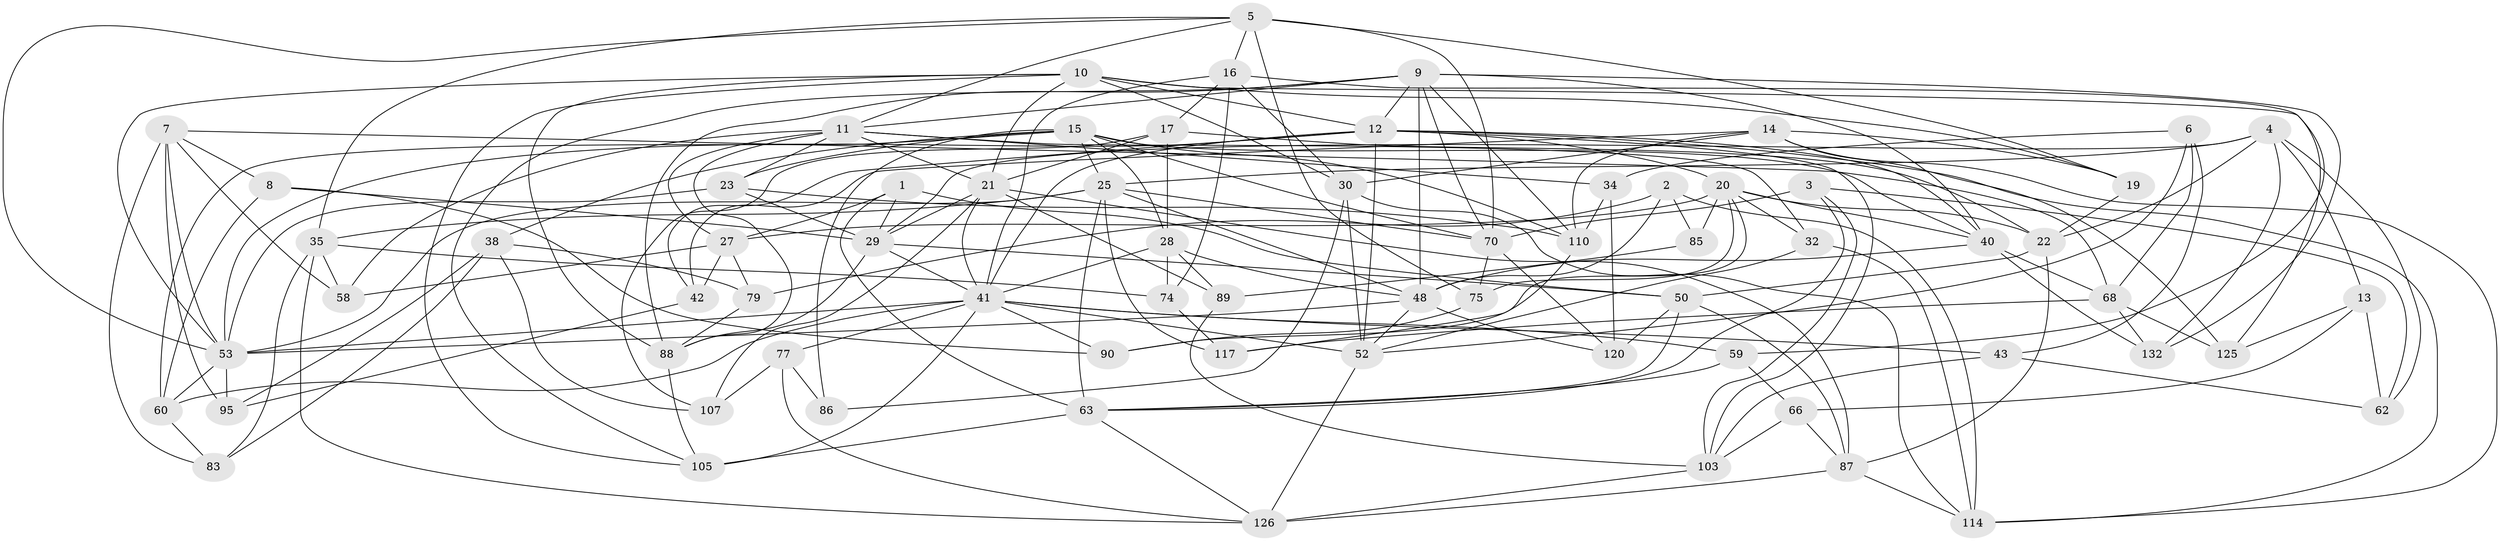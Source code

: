 // original degree distribution, {4: 1.0}
// Generated by graph-tools (version 1.1) at 2025/16/03/09/25 04:16:41]
// undirected, 69 vertices, 194 edges
graph export_dot {
graph [start="1"]
  node [color=gray90,style=filled];
  1;
  2;
  3;
  4 [super="+47"];
  5 [super="+138+115"];
  6;
  7 [super="+18"];
  8;
  9 [super="+111+26"];
  10 [super="+112+24"];
  11 [super="+97+91"];
  12 [super="+73+93+96"];
  13;
  14 [super="+51"];
  15 [super="+56+54"];
  16 [super="+33"];
  17 [super="+104"];
  19;
  20 [super="+46"];
  21 [super="+81"];
  22 [super="+78+123"];
  23 [super="+31"];
  25 [super="+37"];
  27 [super="+92"];
  28 [super="+80"];
  29 [super="+36+71"];
  30 [super="+134"];
  32;
  34;
  35 [super="+65"];
  38 [super="+39"];
  40 [super="+99"];
  41 [super="+129+45"];
  42;
  43;
  48 [super="+49+67+61"];
  50 [super="+119"];
  52 [super="+128+72"];
  53 [super="+76+55"];
  58;
  59;
  60 [super="+139"];
  62;
  63 [super="+64+130"];
  66;
  68 [super="+98"];
  70 [super="+116"];
  74;
  75;
  77;
  79;
  83;
  85;
  86;
  87 [super="+94"];
  88 [super="+109"];
  89;
  90;
  95;
  103 [super="+131"];
  105 [super="+106"];
  107;
  110 [super="+122"];
  114 [super="+118"];
  117;
  120;
  125;
  126 [super="+127"];
  132;
  1 -- 63;
  1 -- 27;
  1 -- 50;
  1 -- 29;
  2 -- 85;
  2 -- 79;
  2 -- 48;
  2 -- 114;
  3 -- 70;
  3 -- 62;
  3 -- 63;
  3 -- 103;
  4 -- 25;
  4 -- 132;
  4 -- 13;
  4 -- 62;
  4 -- 29;
  4 -- 22;
  5 -- 75;
  5 -- 16;
  5 -- 19;
  5 -- 35;
  5 -- 70 [weight=2];
  5 -- 53;
  5 -- 11;
  6 -- 34;
  6 -- 43;
  6 -- 52;
  6 -- 68;
  7 -- 95;
  7 -- 8;
  7 -- 58;
  7 -- 83;
  7 -- 53;
  7 -- 68;
  8 -- 90;
  8 -- 29;
  8 -- 60;
  9 -- 48 [weight=3];
  9 -- 12;
  9 -- 132;
  9 -- 70;
  9 -- 110;
  9 -- 105;
  9 -- 40 [weight=2];
  9 -- 88;
  9 -- 11;
  10 -- 125;
  10 -- 88;
  10 -- 21;
  10 -- 19;
  10 -- 12;
  10 -- 30;
  10 -- 53;
  10 -- 105;
  11 -- 58;
  11 -- 88;
  11 -- 34;
  11 -- 23 [weight=2];
  11 -- 27;
  11 -- 32;
  11 -- 21;
  12 -- 42;
  12 -- 20;
  12 -- 40;
  12 -- 103;
  12 -- 53;
  12 -- 114;
  12 -- 52;
  12 -- 41;
  13 -- 66;
  13 -- 125;
  13 -- 62;
  14 -- 19;
  14 -- 42;
  14 -- 110;
  14 -- 125;
  14 -- 30;
  14 -- 114;
  15 -- 86 [weight=2];
  15 -- 38 [weight=2];
  15 -- 25;
  15 -- 40;
  15 -- 23;
  15 -- 70;
  15 -- 110;
  15 -- 28;
  15 -- 60 [weight=2];
  16 -- 74;
  16 -- 59;
  16 -- 17;
  16 -- 30;
  16 -- 41;
  17 -- 107;
  17 -- 28;
  17 -- 21;
  17 -- 22 [weight=2];
  19 -- 22;
  20 -- 22 [weight=2];
  20 -- 85 [weight=2];
  20 -- 32;
  20 -- 75;
  20 -- 90;
  20 -- 27;
  20 -- 40;
  21 -- 87;
  21 -- 89;
  21 -- 107;
  21 -- 41;
  21 -- 29;
  22 -- 87;
  22 -- 50;
  23 -- 110;
  23 -- 53;
  23 -- 29;
  25 -- 53;
  25 -- 70;
  25 -- 48;
  25 -- 35;
  25 -- 117;
  25 -- 63;
  27 -- 79;
  27 -- 42;
  27 -- 58;
  28 -- 89;
  28 -- 48;
  28 -- 41;
  28 -- 74;
  29 -- 50;
  29 -- 88;
  29 -- 41;
  30 -- 114;
  30 -- 86;
  30 -- 52;
  32 -- 114;
  32 -- 52;
  34 -- 120;
  34 -- 110;
  35 -- 58;
  35 -- 83;
  35 -- 74;
  35 -- 126;
  38 -- 83;
  38 -- 107;
  38 -- 95;
  38 -- 79;
  40 -- 48;
  40 -- 68;
  40 -- 132;
  41 -- 43;
  41 -- 105;
  41 -- 60;
  41 -- 77;
  41 -- 52 [weight=2];
  41 -- 53;
  41 -- 90;
  41 -- 59;
  42 -- 95;
  43 -- 103;
  43 -- 62;
  48 -- 120;
  48 -- 52;
  48 -- 53;
  50 -- 120;
  50 -- 63;
  50 -- 87;
  52 -- 126;
  53 -- 60;
  53 -- 95;
  59 -- 66;
  59 -- 63;
  60 -- 83;
  63 -- 126;
  63 -- 105 [weight=2];
  66 -- 87;
  66 -- 103;
  68 -- 117;
  68 -- 132;
  68 -- 125;
  70 -- 75;
  70 -- 120;
  74 -- 117;
  75 -- 90;
  77 -- 86;
  77 -- 107;
  77 -- 126;
  79 -- 88;
  85 -- 89;
  87 -- 114;
  87 -- 126;
  88 -- 105;
  89 -- 103;
  103 -- 126;
  110 -- 117;
}
